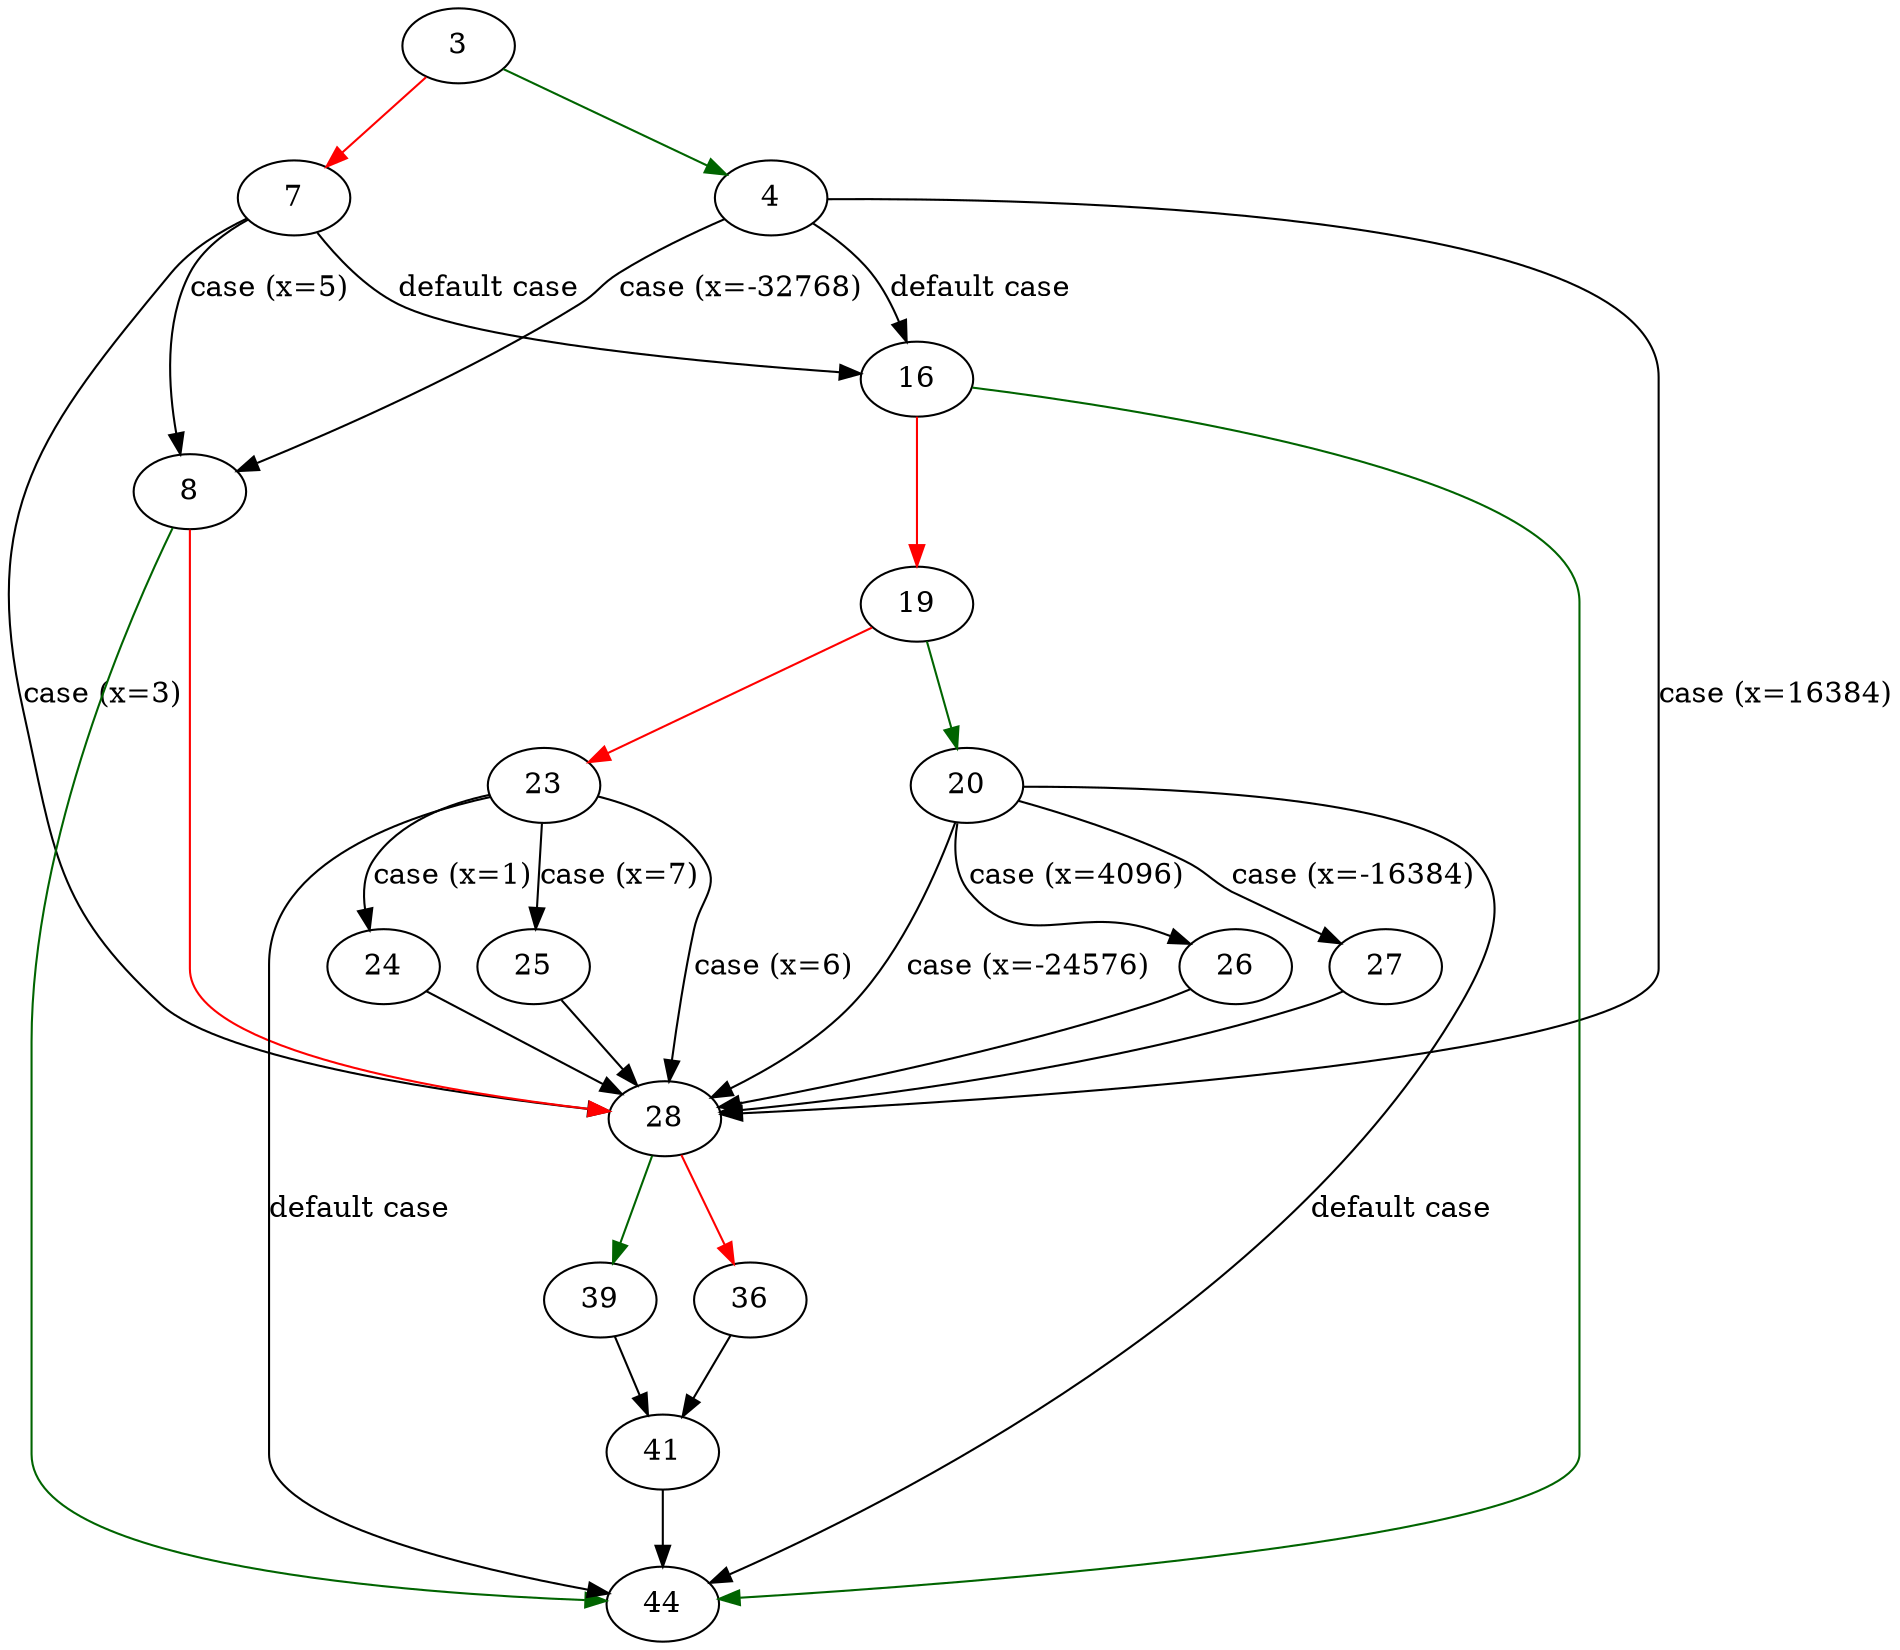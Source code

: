 strict digraph "print_type_indicator" {
	// Node definitions.
	3 [entry=true];
	4;
	7;
	8;
	28;
	16;
	44;
	19;
	20;
	23;
	26;
	27;
	24;
	25;
	39;
	36;
	41;

	// Edge definitions.
	3 -> 4 [
		color=darkgreen
		cond=true
	];
	3 -> 7 [
		color=red
		cond=false
	];
	4 -> 8 [
		cond="case (x=-32768)"
		label="case (x=-32768)"
	];
	4 -> 28 [
		cond="case (x=16384)"
		label="case (x=16384)"
	];
	4 -> 16 [
		cond="default case"
		label="default case"
	];
	7 -> 8 [
		cond="case (x=5)"
		label="case (x=5)"
	];
	7 -> 28 [
		cond="case (x=3)"
		label="case (x=3)"
	];
	7 -> 16 [
		cond="default case"
		label="default case"
	];
	8 -> 28 [
		color=red
		cond=false
	];
	8 -> 44 [
		color=darkgreen
		cond=true
	];
	28 -> 39 [
		color=darkgreen
		cond=true
	];
	28 -> 36 [
		color=red
		cond=false
	];
	16 -> 44 [
		color=darkgreen
		cond=true
	];
	16 -> 19 [
		color=red
		cond=false
	];
	19 -> 20 [
		color=darkgreen
		cond=true
	];
	19 -> 23 [
		color=red
		cond=false
	];
	20 -> 28 [
		cond="case (x=-24576)"
		label="case (x=-24576)"
	];
	20 -> 44 [
		cond="default case"
		label="default case"
	];
	20 -> 26 [
		cond="case (x=4096)"
		label="case (x=4096)"
	];
	20 -> 27 [
		cond="case (x=-16384)"
		label="case (x=-16384)"
	];
	23 -> 28 [
		cond="case (x=6)"
		label="case (x=6)"
	];
	23 -> 44 [
		cond="default case"
		label="default case"
	];
	23 -> 24 [
		cond="case (x=1)"
		label="case (x=1)"
	];
	23 -> 25 [
		cond="case (x=7)"
		label="case (x=7)"
	];
	26 -> 28;
	27 -> 28;
	24 -> 28;
	25 -> 28;
	39 -> 41;
	36 -> 41;
	41 -> 44;
}